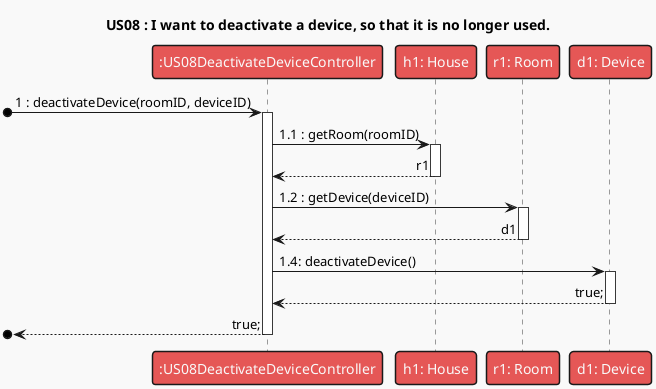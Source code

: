 @startuml
'https://plantuml.com/sequence-diagram

!theme mars
skinparam sequenceMessageAlign direction

title US08 : I want to deactivate a device, so that it is no longer used.
[o-> ":US08DeactivateDeviceController" ++ : 1 : deactivateDevice(roomID, deviceID)
":US08DeactivateDeviceController" -> "h1: House" ++ : 1.1 : getRoom(roomID)
    "h1: House" --> ":US08DeactivateDeviceController" --: r1
":US08DeactivateDeviceController" -> "r1: Room" ++ : 1.2 : getDevice(deviceID)
    "r1: Room" --> ":US08DeactivateDeviceController" --: d1
":US08DeactivateDeviceController" -> "d1: Device" ++: 1.4: deactivateDevice()
    "d1: Device" --> ":US08DeactivateDeviceController" --: true;
[o<-- ":US08DeactivateDeviceController" --: true;
@enduml